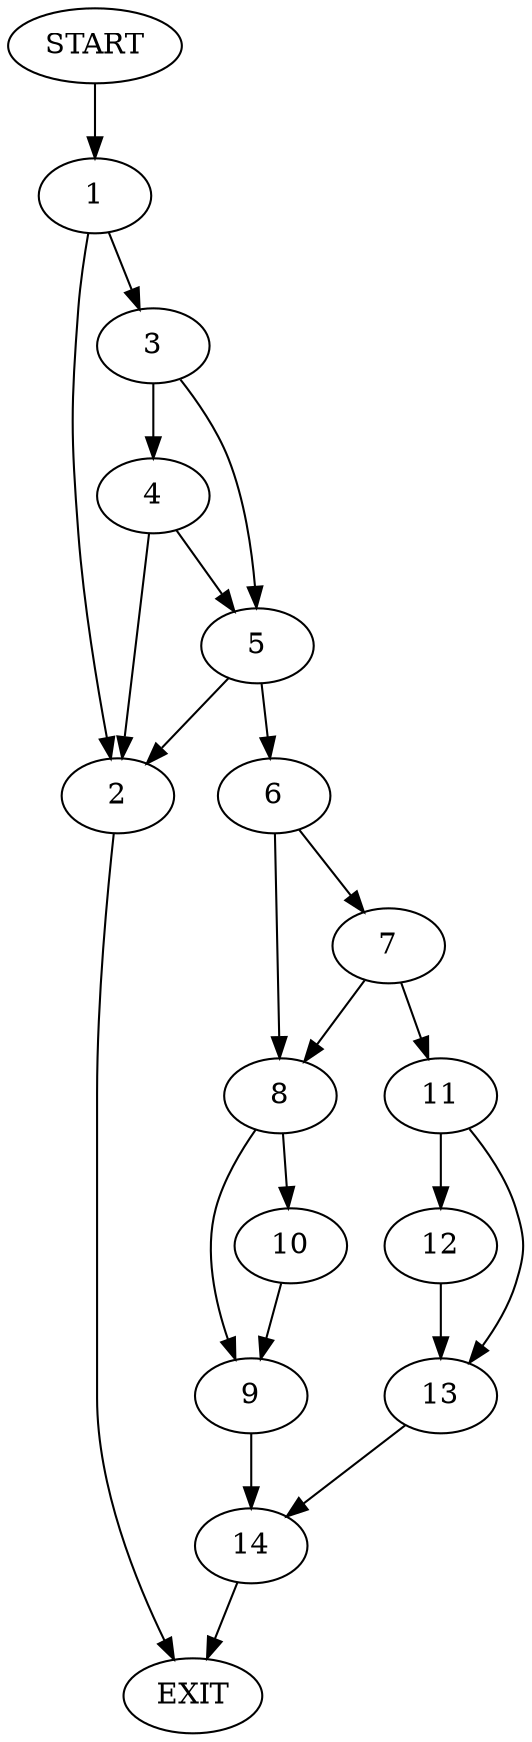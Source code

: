 digraph {
0 [label="START"]
15 [label="EXIT"]
0 -> 1
1 -> 2
1 -> 3
3 -> 4
3 -> 5
2 -> 15
4 -> 2
4 -> 5
5 -> 2
5 -> 6
6 -> 7
6 -> 8
8 -> 9
8 -> 10
7 -> 11
7 -> 8
11 -> 12
11 -> 13
9 -> 14
10 -> 9
14 -> 15
12 -> 13
13 -> 14
}
